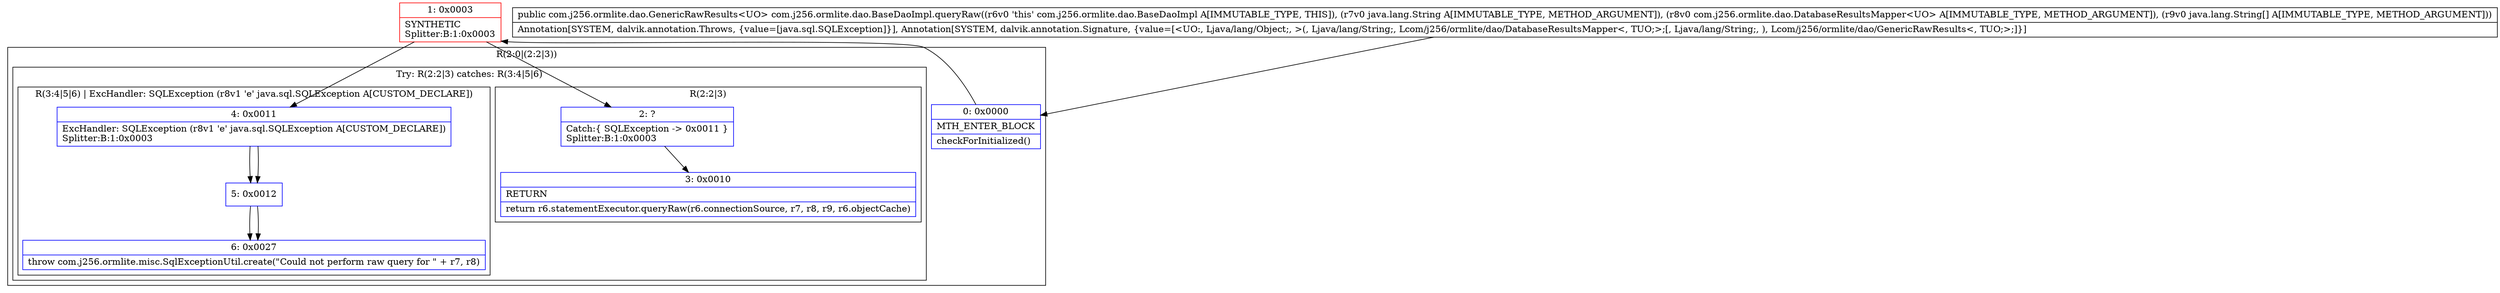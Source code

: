 digraph "CFG forcom.j256.ormlite.dao.BaseDaoImpl.queryRaw(Ljava\/lang\/String;Lcom\/j256\/ormlite\/dao\/DatabaseResultsMapper;[Ljava\/lang\/String;)Lcom\/j256\/ormlite\/dao\/GenericRawResults;" {
subgraph cluster_Region_545208513 {
label = "R(2:0|(2:2|3))";
node [shape=record,color=blue];
Node_0 [shape=record,label="{0\:\ 0x0000|MTH_ENTER_BLOCK\l|checkForInitialized()\l}"];
subgraph cluster_TryCatchRegion_1383379395 {
label = "Try: R(2:2|3) catches: R(3:4|5|6)";
node [shape=record,color=blue];
subgraph cluster_Region_1299252124 {
label = "R(2:2|3)";
node [shape=record,color=blue];
Node_2 [shape=record,label="{2\:\ ?|Catch:\{ SQLException \-\> 0x0011 \}\lSplitter:B:1:0x0003\l}"];
Node_3 [shape=record,label="{3\:\ 0x0010|RETURN\l|return r6.statementExecutor.queryRaw(r6.connectionSource, r7, r8, r9, r6.objectCache)\l}"];
}
subgraph cluster_Region_1981129651 {
label = "R(3:4|5|6) | ExcHandler: SQLException (r8v1 'e' java.sql.SQLException A[CUSTOM_DECLARE])\l";
node [shape=record,color=blue];
Node_4 [shape=record,label="{4\:\ 0x0011|ExcHandler: SQLException (r8v1 'e' java.sql.SQLException A[CUSTOM_DECLARE])\lSplitter:B:1:0x0003\l}"];
Node_5 [shape=record,label="{5\:\ 0x0012}"];
Node_6 [shape=record,label="{6\:\ 0x0027|throw com.j256.ormlite.misc.SqlExceptionUtil.create(\"Could not perform raw query for \" + r7, r8)\l}"];
}
}
}
subgraph cluster_Region_1981129651 {
label = "R(3:4|5|6) | ExcHandler: SQLException (r8v1 'e' java.sql.SQLException A[CUSTOM_DECLARE])\l";
node [shape=record,color=blue];
Node_4 [shape=record,label="{4\:\ 0x0011|ExcHandler: SQLException (r8v1 'e' java.sql.SQLException A[CUSTOM_DECLARE])\lSplitter:B:1:0x0003\l}"];
Node_5 [shape=record,label="{5\:\ 0x0012}"];
Node_6 [shape=record,label="{6\:\ 0x0027|throw com.j256.ormlite.misc.SqlExceptionUtil.create(\"Could not perform raw query for \" + r7, r8)\l}"];
}
Node_1 [shape=record,color=red,label="{1\:\ 0x0003|SYNTHETIC\lSplitter:B:1:0x0003\l}"];
MethodNode[shape=record,label="{public com.j256.ormlite.dao.GenericRawResults\<UO\> com.j256.ormlite.dao.BaseDaoImpl.queryRaw((r6v0 'this' com.j256.ormlite.dao.BaseDaoImpl A[IMMUTABLE_TYPE, THIS]), (r7v0 java.lang.String A[IMMUTABLE_TYPE, METHOD_ARGUMENT]), (r8v0 com.j256.ormlite.dao.DatabaseResultsMapper\<UO\> A[IMMUTABLE_TYPE, METHOD_ARGUMENT]), (r9v0 java.lang.String[] A[IMMUTABLE_TYPE, METHOD_ARGUMENT]))  | Annotation[SYSTEM, dalvik.annotation.Throws, \{value=[java.sql.SQLException]\}], Annotation[SYSTEM, dalvik.annotation.Signature, \{value=[\<UO:, Ljava\/lang\/Object;, \>(, Ljava\/lang\/String;, Lcom\/j256\/ormlite\/dao\/DatabaseResultsMapper\<, TUO;\>;[, Ljava\/lang\/String;, ), Lcom\/j256\/ormlite\/dao\/GenericRawResults\<, TUO;\>;]\}]\l}"];
MethodNode -> Node_0;
Node_0 -> Node_1;
Node_2 -> Node_3;
Node_4 -> Node_5;
Node_5 -> Node_6;
Node_4 -> Node_5;
Node_5 -> Node_6;
Node_1 -> Node_2;
Node_1 -> Node_4;
}

